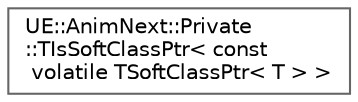 digraph "Graphical Class Hierarchy"
{
 // INTERACTIVE_SVG=YES
 // LATEX_PDF_SIZE
  bgcolor="transparent";
  edge [fontname=Helvetica,fontsize=10,labelfontname=Helvetica,labelfontsize=10];
  node [fontname=Helvetica,fontsize=10,shape=box,height=0.2,width=0.4];
  rankdir="LR";
  Node0 [id="Node000000",label="UE::AnimNext::Private\l::TIsSoftClassPtr\< const\l volatile TSoftClassPtr\< T \> \>",height=0.2,width=0.4,color="grey40", fillcolor="white", style="filled",URL="$d2/d00/structUE_1_1AnimNext_1_1Private_1_1TIsSoftClassPtr_3_01const_01volatile_01TSoftClassPtr_3_01T_01_4_01_4.html",tooltip=" "];
}

